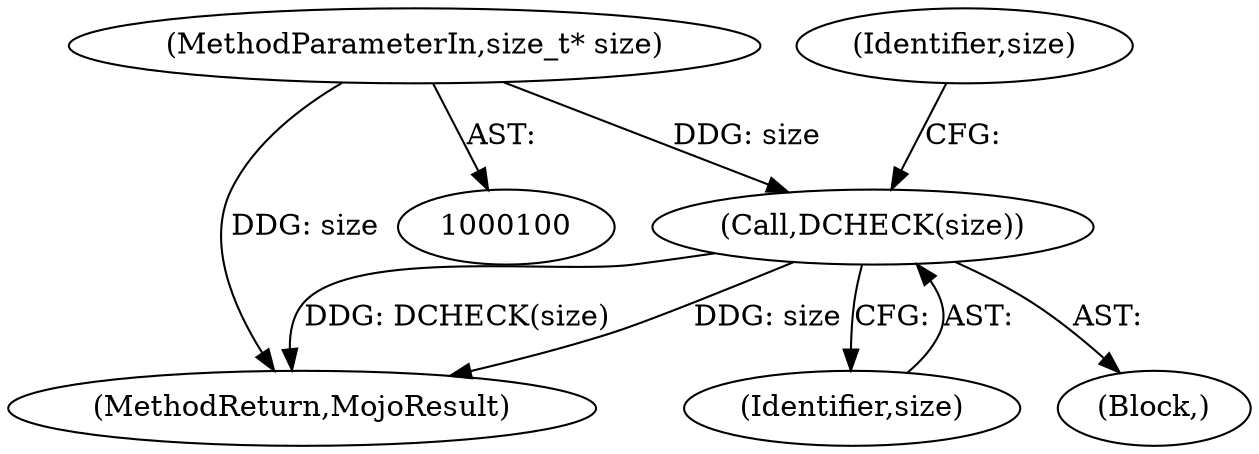 digraph "0_Chrome_673ce95d481ea9368c4d4d43ac756ba1d6d9e608_31@pointer" {
"1000146" [label="(Call,DCHECK(size))"];
"1000103" [label="(MethodParameterIn,size_t* size)"];
"1000150" [label="(Identifier,size)"];
"1000106" [label="(Block,)"];
"1000103" [label="(MethodParameterIn,size_t* size)"];
"1000146" [label="(Call,DCHECK(size))"];
"1000187" [label="(MethodReturn,MojoResult)"];
"1000147" [label="(Identifier,size)"];
"1000146" -> "1000106"  [label="AST: "];
"1000146" -> "1000147"  [label="CFG: "];
"1000147" -> "1000146"  [label="AST: "];
"1000150" -> "1000146"  [label="CFG: "];
"1000146" -> "1000187"  [label="DDG: DCHECK(size)"];
"1000146" -> "1000187"  [label="DDG: size"];
"1000103" -> "1000146"  [label="DDG: size"];
"1000103" -> "1000100"  [label="AST: "];
"1000103" -> "1000187"  [label="DDG: size"];
}
